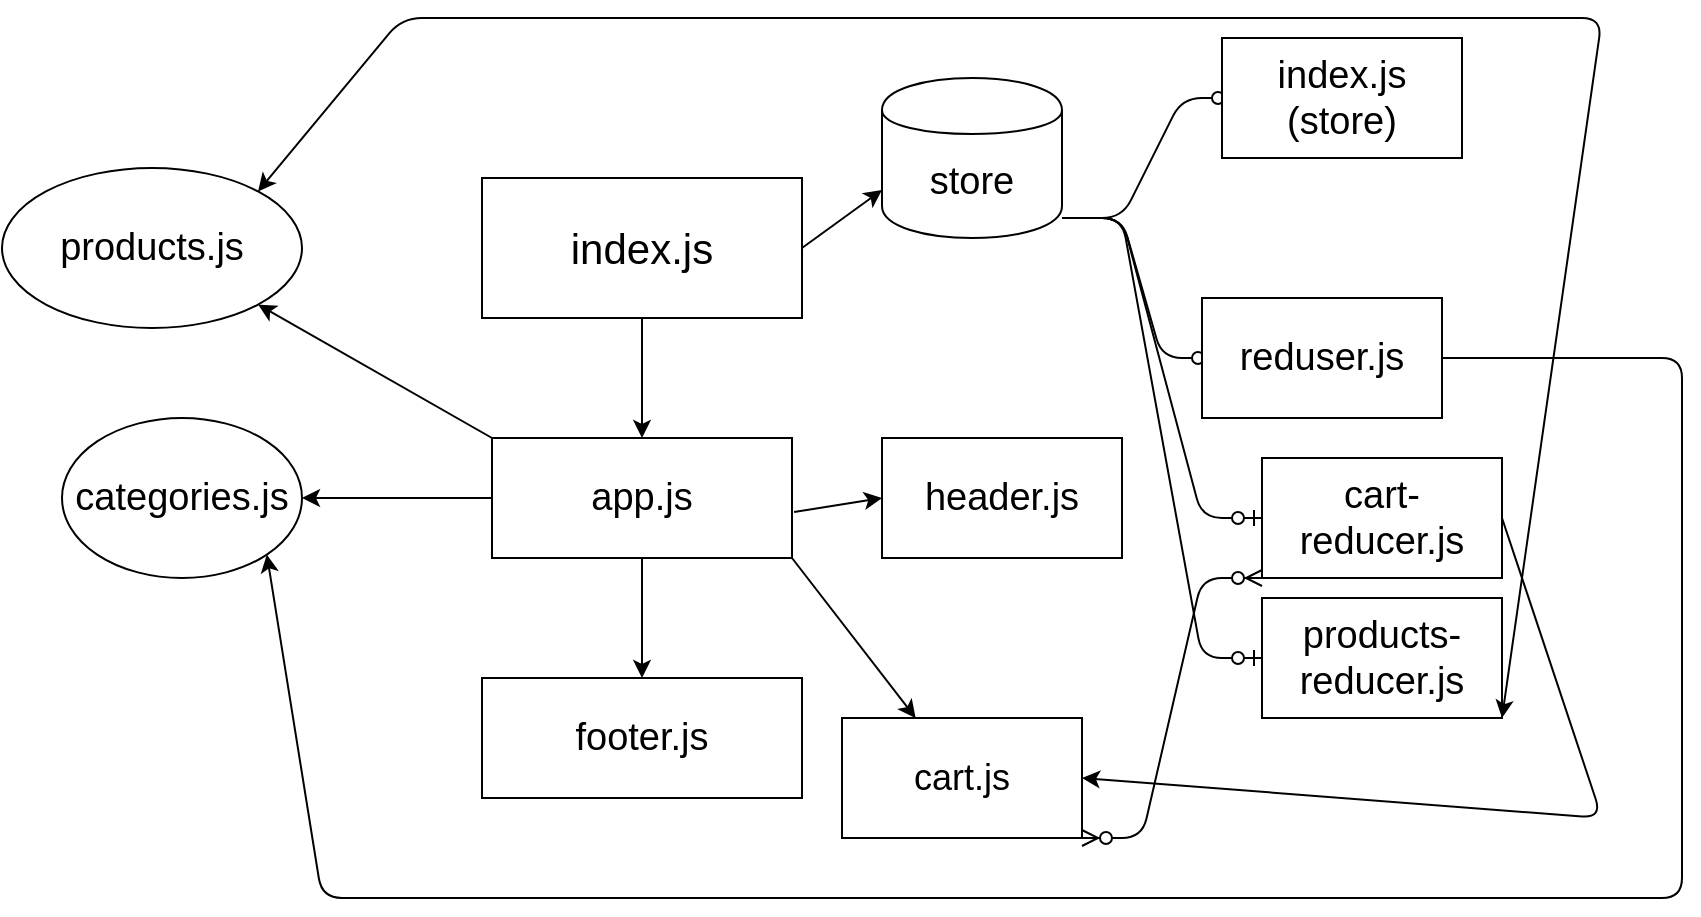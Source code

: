 <mxfile version="13.1.3">
    <diagram id="6hGFLwfOUW9BJ-s0fimq" name="Page-1">
        <mxGraphModel dx="1479" dy="480" grid="1" gridSize="10" guides="1" tooltips="1" connect="1" arrows="1" fold="1" page="1" pageScale="1" pageWidth="827" pageHeight="1169" math="0" shadow="0">
            <root>
                <mxCell id="0"/>
                <mxCell id="1" parent="0"/>
                <mxCell id="3" value="&lt;font style=&quot;font-size: 21px&quot;&gt;index.js&lt;/font&gt;" style="rounded=0;whiteSpace=wrap;html=1;fontFamily=Helvetica;" parent="1" vertex="1">
                    <mxGeometry x="150" y="110" width="160" height="70" as="geometry"/>
                </mxCell>
                <mxCell id="6" value="" style="endArrow=classic;html=1;fontFamily=Helvetica;exitX=0.5;exitY=1;exitDx=0;exitDy=0;entryX=0.5;entryY=0;entryDx=0;entryDy=0;" parent="1" source="3" target="7" edge="1">
                    <mxGeometry width="50" height="50" relative="1" as="geometry">
                        <mxPoint x="230" y="290" as="sourcePoint"/>
                        <mxPoint x="230" y="260" as="targetPoint"/>
                    </mxGeometry>
                </mxCell>
                <mxCell id="7" value="app.js" style="rounded=0;whiteSpace=wrap;html=1;fontFamily=Helvetica;fontSize=19;" parent="1" vertex="1">
                    <mxGeometry x="155" y="240" width="150" height="60" as="geometry"/>
                </mxCell>
                <mxCell id="8" value="footer.js" style="rounded=0;whiteSpace=wrap;html=1;fontFamily=Helvetica;fontSize=19;" parent="1" vertex="1">
                    <mxGeometry x="150" y="360" width="160" height="60" as="geometry"/>
                </mxCell>
                <mxCell id="9" value="" style="endArrow=classic;html=1;fontFamily=Helvetica;fontSize=19;exitX=0.5;exitY=1;exitDx=0;exitDy=0;entryX=0.5;entryY=0;entryDx=0;entryDy=0;" parent="1" source="7" target="8" edge="1">
                    <mxGeometry width="50" height="50" relative="1" as="geometry">
                        <mxPoint x="110" y="290" as="sourcePoint"/>
                        <mxPoint x="160" y="240" as="targetPoint"/>
                    </mxGeometry>
                </mxCell>
                <mxCell id="11" value="header.js" style="rounded=0;whiteSpace=wrap;html=1;fontFamily=Helvetica;fontSize=19;" parent="1" vertex="1">
                    <mxGeometry x="350" y="240" width="120" height="60" as="geometry"/>
                </mxCell>
                <mxCell id="12" value="" style="endArrow=classic;html=1;fontFamily=Helvetica;fontSize=19;exitX=1.007;exitY=0.617;exitDx=0;exitDy=0;exitPerimeter=0;entryX=0;entryY=0.5;entryDx=0;entryDy=0;" parent="1" source="7" target="11" edge="1">
                    <mxGeometry width="50" height="50" relative="1" as="geometry">
                        <mxPoint x="110" y="290" as="sourcePoint"/>
                        <mxPoint x="160" y="240" as="targetPoint"/>
                    </mxGeometry>
                </mxCell>
                <mxCell id="13" value="" style="endArrow=classic;html=1;fontFamily=Helvetica;fontSize=19;exitX=0;exitY=0.5;exitDx=0;exitDy=0;" parent="1" source="7" edge="1">
                    <mxGeometry width="50" height="50" relative="1" as="geometry">
                        <mxPoint x="110" y="290" as="sourcePoint"/>
                        <mxPoint x="60" y="270" as="targetPoint"/>
                    </mxGeometry>
                </mxCell>
                <mxCell id="14" value="categories.js" style="ellipse;whiteSpace=wrap;html=1;fontFamily=Helvetica;fontSize=19;" parent="1" vertex="1">
                    <mxGeometry x="-60" y="230" width="120" height="80" as="geometry"/>
                </mxCell>
                <mxCell id="15" value="products.js" style="ellipse;whiteSpace=wrap;html=1;fontFamily=Helvetica;fontSize=19;" parent="1" vertex="1">
                    <mxGeometry x="-90" y="105" width="150" height="80" as="geometry"/>
                </mxCell>
                <mxCell id="16" value="" style="endArrow=classic;html=1;fontFamily=Helvetica;fontSize=19;entryX=1;entryY=1;entryDx=0;entryDy=0;exitX=0;exitY=0;exitDx=0;exitDy=0;" parent="1" source="7" target="15" edge="1">
                    <mxGeometry width="50" height="50" relative="1" as="geometry">
                        <mxPoint x="100" y="290" as="sourcePoint"/>
                        <mxPoint x="160" y="240" as="targetPoint"/>
                    </mxGeometry>
                </mxCell>
                <mxCell id="17" value="store" style="shape=cylinder;whiteSpace=wrap;html=1;boundedLbl=1;backgroundOutline=1;fontFamily=Helvetica;fontSize=19;" parent="1" vertex="1">
                    <mxGeometry x="350" y="60" width="90" height="80" as="geometry"/>
                </mxCell>
                <mxCell id="18" value="" style="endArrow=classic;html=1;fontFamily=Helvetica;fontSize=19;entryX=0;entryY=0.7;entryDx=0;entryDy=0;exitX=1;exitY=0.5;exitDx=0;exitDy=0;" parent="1" source="3" target="17" edge="1">
                    <mxGeometry width="50" height="50" relative="1" as="geometry">
                        <mxPoint x="120" y="240" as="sourcePoint"/>
                        <mxPoint x="170" y="190" as="targetPoint"/>
                    </mxGeometry>
                </mxCell>
                <mxCell id="22" value="" style="edgeStyle=entityRelationEdgeStyle;fontSize=12;html=1;endArrow=ERzeroToOne;endFill=1;" parent="1" edge="1">
                    <mxGeometry width="100" height="100" relative="1" as="geometry">
                        <mxPoint x="440" y="130" as="sourcePoint"/>
                        <mxPoint x="520" y="200" as="targetPoint"/>
                    </mxGeometry>
                </mxCell>
                <mxCell id="23" value="" style="edgeStyle=entityRelationEdgeStyle;fontSize=12;html=1;endArrow=ERzeroToOne;endFill=1;" parent="1" edge="1">
                    <mxGeometry width="100" height="100" relative="1" as="geometry">
                        <mxPoint x="440" y="130" as="sourcePoint"/>
                        <mxPoint x="530" y="70" as="targetPoint"/>
                    </mxGeometry>
                </mxCell>
                <mxCell id="27" value="index.js&lt;br&gt;(store)" style="rounded=0;whiteSpace=wrap;html=1;fontFamily=Helvetica;fontSize=19;" parent="1" vertex="1">
                    <mxGeometry x="520" y="40" width="120" height="60" as="geometry"/>
                </mxCell>
                <mxCell id="28" value="reduser.js" style="rounded=0;whiteSpace=wrap;html=1;fontFamily=Helvetica;fontSize=19;" parent="1" vertex="1">
                    <mxGeometry x="510" y="170" width="120" height="60" as="geometry"/>
                </mxCell>
                <mxCell id="29" value="" style="edgeStyle=entityRelationEdgeStyle;fontSize=12;html=1;endArrow=ERzeroToOne;endFill=1;" edge="1" parent="1">
                    <mxGeometry width="100" height="100" relative="1" as="geometry">
                        <mxPoint x="440" y="130" as="sourcePoint"/>
                        <mxPoint x="540" y="280" as="targetPoint"/>
                    </mxGeometry>
                </mxCell>
                <mxCell id="31" value="" style="edgeStyle=entityRelationEdgeStyle;fontSize=12;html=1;endArrow=ERzeroToOne;endFill=1;entryX=0;entryY=0.5;entryDx=0;entryDy=0;" edge="1" parent="1" target="34">
                    <mxGeometry width="100" height="100" relative="1" as="geometry">
                        <mxPoint x="440" y="130" as="sourcePoint"/>
                        <mxPoint x="540" y="330" as="targetPoint"/>
                    </mxGeometry>
                </mxCell>
                <mxCell id="34" value="products-reducer.js" style="rounded=0;whiteSpace=wrap;html=1;fontSize=19;" vertex="1" parent="1">
                    <mxGeometry x="540" y="320" width="120" height="60" as="geometry"/>
                </mxCell>
                <mxCell id="35" value="cart-reducer.js" style="rounded=0;whiteSpace=wrap;html=1;fontSize=19;" vertex="1" parent="1">
                    <mxGeometry x="540" y="250" width="120" height="60" as="geometry"/>
                </mxCell>
                <mxCell id="36" value="" style="endArrow=classic;html=1;fontSize=19;exitX=1;exitY=1;exitDx=0;exitDy=0;" edge="1" parent="1" source="7" target="37">
                    <mxGeometry width="50" height="50" relative="1" as="geometry">
                        <mxPoint x="120" y="270" as="sourcePoint"/>
                        <mxPoint x="370" y="400" as="targetPoint"/>
                    </mxGeometry>
                </mxCell>
                <mxCell id="37" value="cart.js" style="rounded=0;whiteSpace=wrap;html=1;fontSize=18;" vertex="1" parent="1">
                    <mxGeometry x="330" y="380" width="120" height="60" as="geometry"/>
                </mxCell>
                <mxCell id="41" value="" style="edgeStyle=entityRelationEdgeStyle;fontSize=12;html=1;endArrow=ERzeroToMany;endFill=1;startArrow=ERzeroToMany;entryX=0;entryY=1;entryDx=0;entryDy=0;exitX=1;exitY=1;exitDx=0;exitDy=0;" edge="1" parent="1" source="37" target="35">
                    <mxGeometry width="100" height="100" relative="1" as="geometry">
                        <mxPoint x="440" y="380" as="sourcePoint"/>
                        <mxPoint x="540" y="280" as="targetPoint"/>
                    </mxGeometry>
                </mxCell>
                <mxCell id="44" value="" style="endArrow=classic;startArrow=classic;html=1;fontSize=18;entryX=1;entryY=1;entryDx=0;entryDy=0;exitX=1;exitY=0;exitDx=0;exitDy=0;" edge="1" parent="1" source="15" target="34">
                    <mxGeometry width="50" height="50" relative="1" as="geometry">
                        <mxPoint x="20" y="30" as="sourcePoint"/>
                        <mxPoint x="480" y="230" as="targetPoint"/>
                        <Array as="points">
                            <mxPoint x="110" y="30"/>
                            <mxPoint x="210" y="30"/>
                            <mxPoint x="710" y="30"/>
                        </Array>
                    </mxGeometry>
                </mxCell>
                <mxCell id="46" value="" style="endArrow=classic;html=1;fontSize=18;exitX=1;exitY=0.5;exitDx=0;exitDy=0;entryX=1;entryY=0.5;entryDx=0;entryDy=0;" edge="1" parent="1" source="35" target="37">
                    <mxGeometry width="50" height="50" relative="1" as="geometry">
                        <mxPoint x="460" y="280" as="sourcePoint"/>
                        <mxPoint x="520" y="460" as="targetPoint"/>
                        <Array as="points">
                            <mxPoint x="710" y="430"/>
                        </Array>
                    </mxGeometry>
                </mxCell>
                <mxCell id="47" value="" style="endArrow=classic;html=1;fontSize=18;exitX=1;exitY=0.5;exitDx=0;exitDy=0;entryX=1;entryY=1;entryDx=0;entryDy=0;" edge="1" parent="1" source="28" target="14">
                    <mxGeometry width="50" height="50" relative="1" as="geometry">
                        <mxPoint x="450" y="280" as="sourcePoint"/>
                        <mxPoint y="470" as="targetPoint"/>
                        <Array as="points">
                            <mxPoint x="750" y="200"/>
                            <mxPoint x="750" y="470"/>
                            <mxPoint x="70" y="470"/>
                        </Array>
                    </mxGeometry>
                </mxCell>
            </root>
        </mxGraphModel>
    </diagram>
</mxfile>
